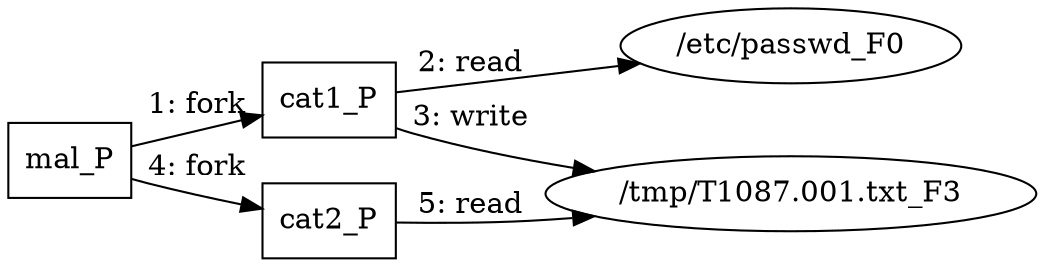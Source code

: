 digraph "T1087.001" {
rankdir="LR"
size="9"
fixedsize="false"
splines="true"
nodesep=0.3
ranksep=0
fontsize=10
overlap="scalexy"
engine= "neato"
	"mal_P" [node_type=Process shape=box]
	"cat1_P" [node_type=Process shape=box]
	"cat2_P" [node_type=Process shape=box]
	"/etc/passwd_F0" [node_type=File shape=ellipse]
	"/tmp/T1087.001.txt_F3" [node_type=File shape=ellipse]
	"mal_P" -> "cat1_P" [label="1: fork"]
	"cat1_P" -> "/etc/passwd_F0" [label="2: read"]
	"cat1_P" -> "/tmp/T1087.001.txt_F3" [label="3: write"]
	"mal_P" -> "cat2_P" [label="4: fork"]
	"cat2_P" -> "/tmp/T1087.001.txt_F3" [label="5: read"]
}
